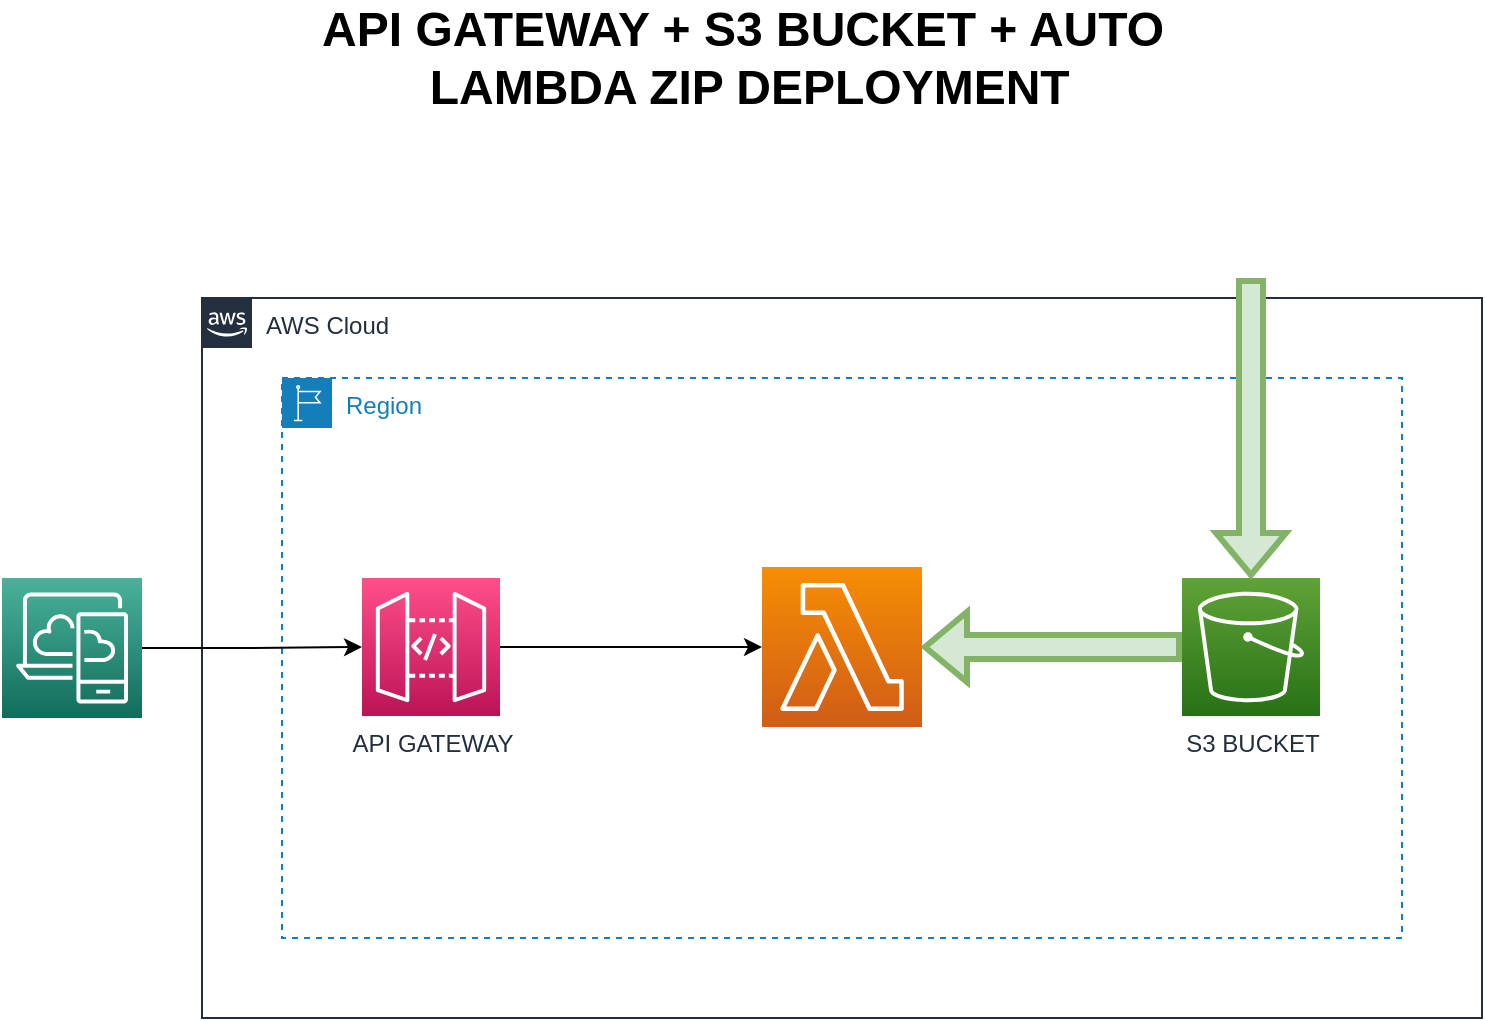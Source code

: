<mxfile version="20.8.20"><diagram name="Página-1" id="qMO9hCtquBmcczc2x4oO"><mxGraphModel dx="909" dy="529" grid="1" gridSize="10" guides="1" tooltips="1" connect="1" arrows="1" fold="1" page="1" pageScale="1" pageWidth="827" pageHeight="1169" math="0" shadow="0"><root><mxCell id="0"/><mxCell id="1" parent="0"/><mxCell id="6vvzsHCXsEXXvCh1Y2qc-1" value="AWS Cloud" style="points=[[0,0],[0.25,0],[0.5,0],[0.75,0],[1,0],[1,0.25],[1,0.5],[1,0.75],[1,1],[0.75,1],[0.5,1],[0.25,1],[0,1],[0,0.75],[0,0.5],[0,0.25]];outlineConnect=0;gradientColor=none;html=1;whiteSpace=wrap;fontSize=12;fontStyle=0;container=1;pointerEvents=0;collapsible=0;recursiveResize=0;shape=mxgraph.aws4.group;grIcon=mxgraph.aws4.group_aws_cloud_alt;strokeColor=#232F3E;fillColor=none;verticalAlign=top;align=left;spacingLeft=30;fontColor=#232F3E;dashed=0;" vertex="1" parent="1"><mxGeometry x="144" y="200" width="640" height="360" as="geometry"/></mxCell><mxCell id="6vvzsHCXsEXXvCh1Y2qc-2" value="Region" style="points=[[0,0],[0.25,0],[0.5,0],[0.75,0],[1,0],[1,0.25],[1,0.5],[1,0.75],[1,1],[0.75,1],[0.5,1],[0.25,1],[0,1],[0,0.75],[0,0.5],[0,0.25]];outlineConnect=0;gradientColor=none;html=1;whiteSpace=wrap;fontSize=12;fontStyle=0;container=1;pointerEvents=0;collapsible=0;recursiveResize=0;shape=mxgraph.aws4.group;grIcon=mxgraph.aws4.group_region;strokeColor=#147EBA;fillColor=none;verticalAlign=top;align=left;spacingLeft=30;fontColor=#147EBA;dashed=1;" vertex="1" parent="6vvzsHCXsEXXvCh1Y2qc-1"><mxGeometry x="40" y="40" width="560" height="280" as="geometry"/></mxCell><mxCell id="6vvzsHCXsEXXvCh1Y2qc-11" style="edgeStyle=orthogonalEdgeStyle;rounded=0;orthogonalLoop=1;jettySize=auto;html=1;" edge="1" parent="6vvzsHCXsEXXvCh1Y2qc-2" source="6vvzsHCXsEXXvCh1Y2qc-3" target="6vvzsHCXsEXXvCh1Y2qc-9"><mxGeometry relative="1" as="geometry"/></mxCell><mxCell id="6vvzsHCXsEXXvCh1Y2qc-3" value="API GATEWAY" style="sketch=0;points=[[0,0,0],[0.25,0,0],[0.5,0,0],[0.75,0,0],[1,0,0],[0,1,0],[0.25,1,0],[0.5,1,0],[0.75,1,0],[1,1,0],[0,0.25,0],[0,0.5,0],[0,0.75,0],[1,0.25,0],[1,0.5,0],[1,0.75,0]];outlineConnect=0;fontColor=#232F3E;gradientColor=#FF4F8B;gradientDirection=north;fillColor=#BC1356;strokeColor=#ffffff;dashed=0;verticalLabelPosition=bottom;verticalAlign=top;align=center;html=1;fontSize=12;fontStyle=0;aspect=fixed;shape=mxgraph.aws4.resourceIcon;resIcon=mxgraph.aws4.api_gateway;" vertex="1" parent="6vvzsHCXsEXXvCh1Y2qc-2"><mxGeometry x="40" y="100" width="69" height="69" as="geometry"/></mxCell><mxCell id="6vvzsHCXsEXXvCh1Y2qc-10" style="edgeStyle=orthogonalEdgeStyle;rounded=0;orthogonalLoop=1;jettySize=auto;html=1;entryX=1;entryY=0.5;entryDx=0;entryDy=0;entryPerimeter=0;shape=flexArrow;strokeWidth=3;fillColor=#d5e8d4;strokeColor=#82b366;" edge="1" parent="6vvzsHCXsEXXvCh1Y2qc-2" source="6vvzsHCXsEXXvCh1Y2qc-6" target="6vvzsHCXsEXXvCh1Y2qc-9"><mxGeometry relative="1" as="geometry"/></mxCell><mxCell id="6vvzsHCXsEXXvCh1Y2qc-6" value="&lt;div&gt;S3 BUCKET&lt;/div&gt;" style="sketch=0;points=[[0,0,0],[0.25,0,0],[0.5,0,0],[0.75,0,0],[1,0,0],[0,1,0],[0.25,1,0],[0.5,1,0],[0.75,1,0],[1,1,0],[0,0.25,0],[0,0.5,0],[0,0.75,0],[1,0.25,0],[1,0.5,0],[1,0.75,0]];outlineConnect=0;fontColor=#232F3E;gradientColor=#60A337;gradientDirection=north;fillColor=#277116;strokeColor=#ffffff;dashed=0;verticalLabelPosition=bottom;verticalAlign=top;align=center;html=1;fontSize=12;fontStyle=0;aspect=fixed;shape=mxgraph.aws4.resourceIcon;resIcon=mxgraph.aws4.s3;" vertex="1" parent="6vvzsHCXsEXXvCh1Y2qc-2"><mxGeometry x="450" y="100" width="69" height="69" as="geometry"/></mxCell><mxCell id="6vvzsHCXsEXXvCh1Y2qc-9" value="" style="sketch=0;points=[[0,0,0],[0.25,0,0],[0.5,0,0],[0.75,0,0],[1,0,0],[0,1,0],[0.25,1,0],[0.5,1,0],[0.75,1,0],[1,1,0],[0,0.25,0],[0,0.5,0],[0,0.75,0],[1,0.25,0],[1,0.5,0],[1,0.75,0]];outlineConnect=0;fontColor=#232F3E;gradientColor=#F78E04;gradientDirection=north;fillColor=#D05C17;strokeColor=#ffffff;dashed=0;verticalLabelPosition=bottom;verticalAlign=top;align=center;html=1;fontSize=12;fontStyle=0;aspect=fixed;shape=mxgraph.aws4.resourceIcon;resIcon=mxgraph.aws4.lambda;" vertex="1" parent="6vvzsHCXsEXXvCh1Y2qc-2"><mxGeometry x="240" y="94.5" width="80" height="80" as="geometry"/></mxCell><mxCell id="6vvzsHCXsEXXvCh1Y2qc-5" style="edgeStyle=orthogonalEdgeStyle;rounded=0;orthogonalLoop=1;jettySize=auto;html=1;entryX=0;entryY=0.5;entryDx=0;entryDy=0;entryPerimeter=0;" edge="1" parent="1" source="6vvzsHCXsEXXvCh1Y2qc-4" target="6vvzsHCXsEXXvCh1Y2qc-3"><mxGeometry relative="1" as="geometry"/></mxCell><mxCell id="6vvzsHCXsEXXvCh1Y2qc-4" value="" style="sketch=0;points=[[0,0,0],[0.25,0,0],[0.5,0,0],[0.75,0,0],[1,0,0],[0,1,0],[0.25,1,0],[0.5,1,0],[0.75,1,0],[1,1,0],[0,0.25,0],[0,0.5,0],[0,0.75,0],[1,0.25,0],[1,0.5,0],[1,0.75,0]];outlineConnect=0;fontColor=#232F3E;gradientColor=#4AB29A;gradientDirection=north;fillColor=#116D5B;strokeColor=#ffffff;dashed=0;verticalLabelPosition=bottom;verticalAlign=top;align=center;html=1;fontSize=12;fontStyle=0;aspect=fixed;shape=mxgraph.aws4.resourceIcon;resIcon=mxgraph.aws4.desktop_and_app_streaming;" vertex="1" parent="1"><mxGeometry x="44" y="340" width="70" height="70" as="geometry"/></mxCell><mxCell id="6vvzsHCXsEXXvCh1Y2qc-8" style="edgeStyle=orthogonalEdgeStyle;rounded=0;orthogonalLoop=1;jettySize=auto;html=1;shape=flexArrow;fillColor=#d5e8d4;strokeColor=#82b366;strokeWidth=3;" edge="1" parent="1" source="6vvzsHCXsEXXvCh1Y2qc-7" target="6vvzsHCXsEXXvCh1Y2qc-6"><mxGeometry relative="1" as="geometry"/></mxCell><mxCell id="6vvzsHCXsEXXvCh1Y2qc-7" value="" style="shape=image;html=1;verticalAlign=top;verticalLabelPosition=bottom;labelBackgroundColor=#ffffff;imageAspect=0;aspect=fixed;image=https://cdn1.iconfinder.com/data/icons/hawcons/32/698835-icon-109-document-zip-128.png" vertex="1" parent="1"><mxGeometry x="638.5" y="130" width="60" height="60" as="geometry"/></mxCell><mxCell id="6vvzsHCXsEXXvCh1Y2qc-12" value="&lt;div&gt;API GATEWAY + S3 BUCKET + AUTO&lt;/div&gt;&lt;div&gt;&amp;nbsp;LAMBDA ZIP DEPLOYMENT&lt;/div&gt;" style="text;strokeColor=none;fillColor=none;html=1;fontSize=24;fontStyle=1;verticalAlign=middle;align=center;" vertex="1" parent="1"><mxGeometry x="397" y="60" width="34" height="40" as="geometry"/></mxCell></root></mxGraphModel></diagram></mxfile>